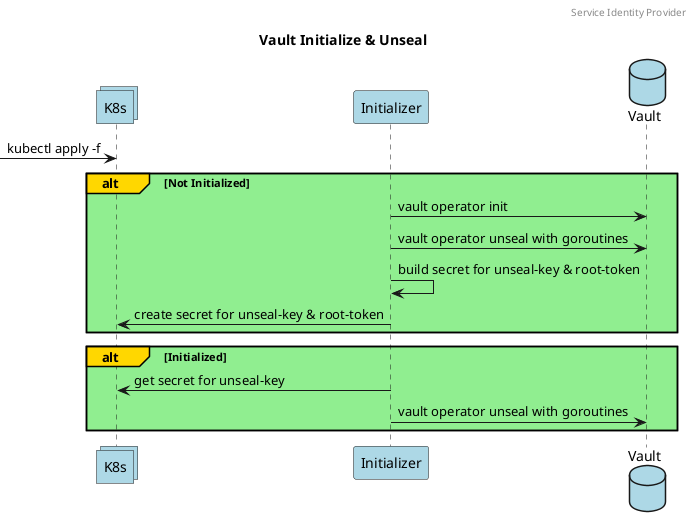 @startuml Vault-Init-and-Unseal
collections K8s #LightBlue
participant Initializer #LightBlue
database Vault #LightBlue


header Service Identity Provider

title Vault Initialize & Unseal
-> K8s : kubectl apply -f
alt#Gold #LightGreen Not Initialized
Initializer -> Vault : vault operator init
Initializer -> Vault : vault operator unseal with goroutines
Initializer -> Initializer : build secret for unseal-key & root-token
Initializer -> K8s : create secret for unseal-key & root-token
end
alt#Gold #LightGreen Initialized
Initializer -> K8s : get secret for unseal-key
Initializer -> Vault : vault operator unseal with goroutines
end
@enduml